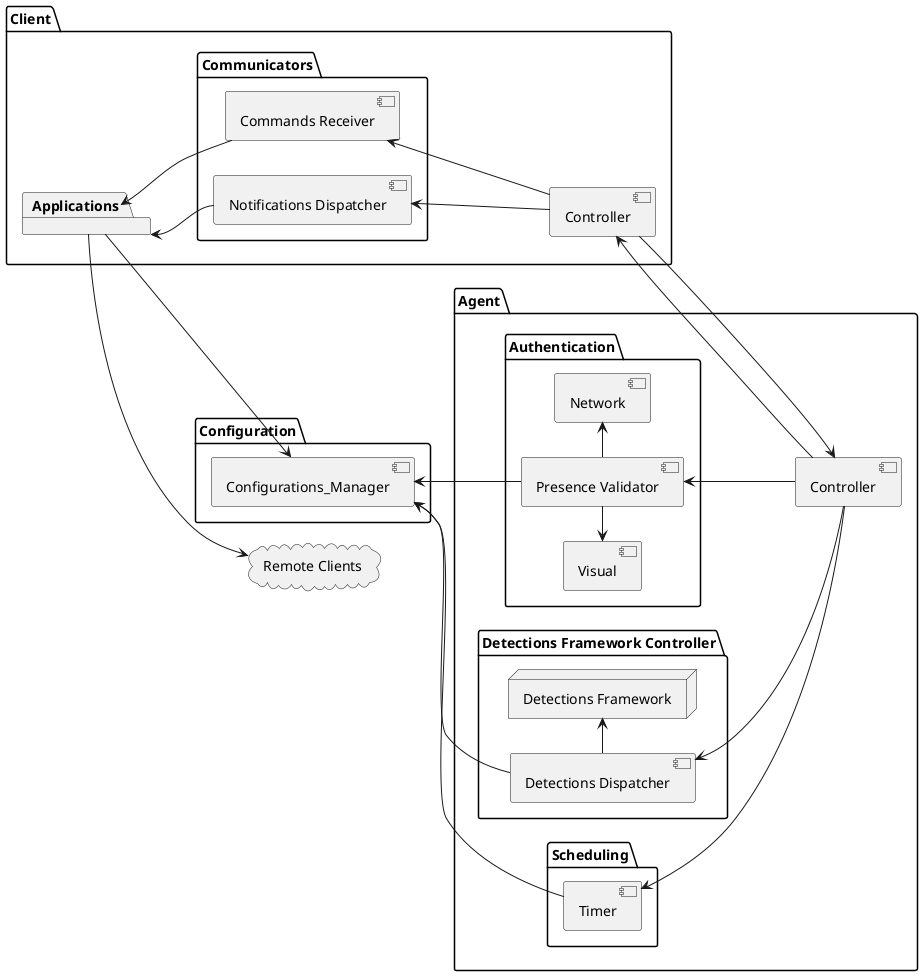 @startuml
'https://plantuml.com/component-diagram

left to right direction

package "Agent" {
    [Controller] as Agent_Controller
    package "Authentication" {
      [Presence Validator]
      [Network]
      [Visual]
    }

    package "Detections Framework Controller" {
      [Detections Dispatcher] -> "Detections Framework"
    }

    node "Detections Framework" {
    }

    package "Scheduling" {
      [Timer]
    }
}


package "Client" {
    [Controller] as Client_Controller
    package Communicators {
        [Notifications Dispatcher]
        [Commands Receiver]
    }
    package Applications {
    }
}

package Configuration {
    [Configurations_Manager]
}

cloud "Remote Clients" {
}

[Applications] <-- [Notifications Dispatcher]
[Applications] <-- [Commands Receiver]
[Applications] -> [Configurations_Manager]
[Applications] --> "Remote Clients"
Client_Controller <- Agent_Controller
Client_Controller --> Agent_Controller
[Presence Validator] <-- Agent_Controller
[Configurations_Manager] <-- [Presence Validator]
[Timer] -> [Configurations_Manager]
[Detections Dispatcher] <-- Agent_Controller
[Configurations_Manager] <- [Detections Dispatcher]
[Timer] <-- Agent_Controller
Client_Controller -> [Commands Receiver]
[Notifications Dispatcher] <-- Client_Controller
[Presence Validator] -> [Network]
[Visual] <- [Presence Validator]

@enduml